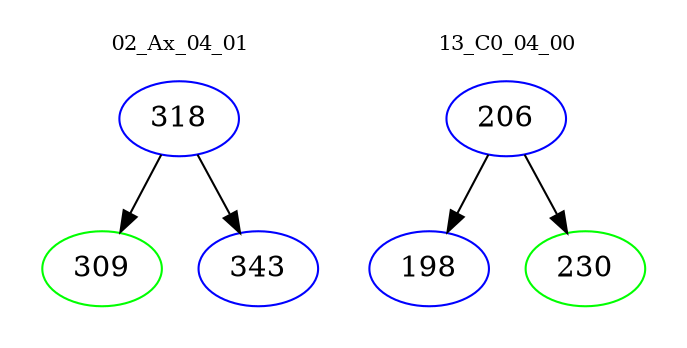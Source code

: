 digraph{
subgraph cluster_0 {
color = white
label = "02_Ax_04_01";
fontsize=10;
T0_318 [label="318", color="blue"]
T0_318 -> T0_309 [color="black"]
T0_309 [label="309", color="green"]
T0_318 -> T0_343 [color="black"]
T0_343 [label="343", color="blue"]
}
subgraph cluster_1 {
color = white
label = "13_C0_04_00";
fontsize=10;
T1_206 [label="206", color="blue"]
T1_206 -> T1_198 [color="black"]
T1_198 [label="198", color="blue"]
T1_206 -> T1_230 [color="black"]
T1_230 [label="230", color="green"]
}
}
